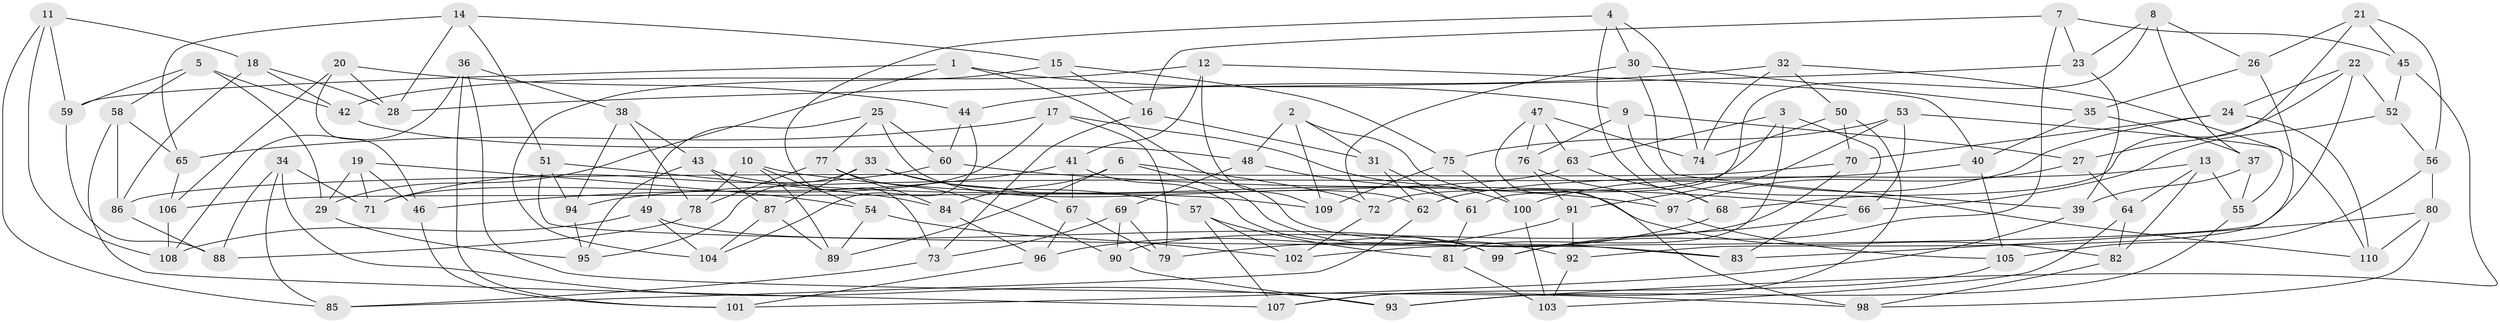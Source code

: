 // coarse degree distribution, {4: 0.7532467532467533, 3: 0.05194805194805195, 6: 0.025974025974025976, 5: 0.1038961038961039, 10: 0.012987012987012988, 7: 0.012987012987012988, 8: 0.025974025974025976, 11: 0.012987012987012988}
// Generated by graph-tools (version 1.1) at 2025/04/03/04/25 22:04:13]
// undirected, 110 vertices, 220 edges
graph export_dot {
graph [start="1"]
  node [color=gray90,style=filled];
  1;
  2;
  3;
  4;
  5;
  6;
  7;
  8;
  9;
  10;
  11;
  12;
  13;
  14;
  15;
  16;
  17;
  18;
  19;
  20;
  21;
  22;
  23;
  24;
  25;
  26;
  27;
  28;
  29;
  30;
  31;
  32;
  33;
  34;
  35;
  36;
  37;
  38;
  39;
  40;
  41;
  42;
  43;
  44;
  45;
  46;
  47;
  48;
  49;
  50;
  51;
  52;
  53;
  54;
  55;
  56;
  57;
  58;
  59;
  60;
  61;
  62;
  63;
  64;
  65;
  66;
  67;
  68;
  69;
  70;
  71;
  72;
  73;
  74;
  75;
  76;
  77;
  78;
  79;
  80;
  81;
  82;
  83;
  84;
  85;
  86;
  87;
  88;
  89;
  90;
  91;
  92;
  93;
  94;
  95;
  96;
  97;
  98;
  99;
  100;
  101;
  102;
  103;
  104;
  105;
  106;
  107;
  108;
  109;
  110;
  1 -- 29;
  1 -- 9;
  1 -- 83;
  1 -- 59;
  2 -- 48;
  2 -- 31;
  2 -- 109;
  2 -- 82;
  3 -- 63;
  3 -- 72;
  3 -- 83;
  3 -- 81;
  4 -- 73;
  4 -- 68;
  4 -- 74;
  4 -- 30;
  5 -- 42;
  5 -- 59;
  5 -- 29;
  5 -- 58;
  6 -- 72;
  6 -- 92;
  6 -- 84;
  6 -- 89;
  7 -- 23;
  7 -- 99;
  7 -- 45;
  7 -- 16;
  8 -- 37;
  8 -- 23;
  8 -- 61;
  8 -- 26;
  9 -- 27;
  9 -- 76;
  9 -- 110;
  10 -- 89;
  10 -- 54;
  10 -- 78;
  10 -- 97;
  11 -- 59;
  11 -- 108;
  11 -- 85;
  11 -- 18;
  12 -- 40;
  12 -- 109;
  12 -- 42;
  12 -- 41;
  13 -- 64;
  13 -- 62;
  13 -- 55;
  13 -- 82;
  14 -- 65;
  14 -- 15;
  14 -- 51;
  14 -- 28;
  15 -- 16;
  15 -- 75;
  15 -- 104;
  16 -- 31;
  16 -- 73;
  17 -- 65;
  17 -- 100;
  17 -- 71;
  17 -- 79;
  18 -- 42;
  18 -- 86;
  18 -- 28;
  19 -- 46;
  19 -- 29;
  19 -- 71;
  19 -- 54;
  20 -- 46;
  20 -- 28;
  20 -- 106;
  20 -- 44;
  21 -- 68;
  21 -- 56;
  21 -- 26;
  21 -- 45;
  22 -- 102;
  22 -- 52;
  22 -- 27;
  22 -- 24;
  23 -- 39;
  23 -- 28;
  24 -- 100;
  24 -- 110;
  24 -- 70;
  25 -- 49;
  25 -- 62;
  25 -- 60;
  25 -- 77;
  26 -- 35;
  26 -- 92;
  27 -- 64;
  27 -- 97;
  29 -- 95;
  30 -- 39;
  30 -- 35;
  30 -- 72;
  31 -- 61;
  31 -- 62;
  32 -- 74;
  32 -- 44;
  32 -- 50;
  32 -- 55;
  33 -- 95;
  33 -- 87;
  33 -- 57;
  33 -- 67;
  34 -- 88;
  34 -- 85;
  34 -- 71;
  34 -- 93;
  35 -- 37;
  35 -- 40;
  36 -- 38;
  36 -- 98;
  36 -- 108;
  36 -- 101;
  37 -- 39;
  37 -- 55;
  38 -- 94;
  38 -- 43;
  38 -- 78;
  39 -- 101;
  40 -- 94;
  40 -- 105;
  41 -- 46;
  41 -- 99;
  41 -- 67;
  42 -- 48;
  43 -- 87;
  43 -- 95;
  43 -- 109;
  44 -- 60;
  44 -- 104;
  45 -- 93;
  45 -- 52;
  46 -- 101;
  47 -- 74;
  47 -- 98;
  47 -- 76;
  47 -- 63;
  48 -- 61;
  48 -- 69;
  49 -- 108;
  49 -- 99;
  49 -- 104;
  50 -- 70;
  50 -- 74;
  50 -- 107;
  51 -- 94;
  51 -- 83;
  51 -- 84;
  52 -- 56;
  52 -- 66;
  53 -- 66;
  53 -- 75;
  53 -- 110;
  53 -- 91;
  54 -- 102;
  54 -- 89;
  55 -- 93;
  56 -- 105;
  56 -- 80;
  57 -- 81;
  57 -- 102;
  57 -- 107;
  58 -- 65;
  58 -- 86;
  58 -- 107;
  59 -- 88;
  60 -- 66;
  60 -- 71;
  61 -- 81;
  62 -- 85;
  63 -- 106;
  63 -- 68;
  64 -- 82;
  64 -- 103;
  65 -- 106;
  66 -- 99;
  67 -- 79;
  67 -- 96;
  68 -- 79;
  69 -- 73;
  69 -- 79;
  69 -- 90;
  70 -- 86;
  70 -- 90;
  72 -- 102;
  73 -- 85;
  75 -- 109;
  75 -- 100;
  76 -- 97;
  76 -- 91;
  77 -- 84;
  77 -- 78;
  77 -- 90;
  78 -- 88;
  80 -- 83;
  80 -- 98;
  80 -- 110;
  81 -- 103;
  82 -- 98;
  84 -- 96;
  86 -- 88;
  87 -- 104;
  87 -- 89;
  90 -- 93;
  91 -- 92;
  91 -- 96;
  92 -- 103;
  94 -- 95;
  96 -- 101;
  97 -- 105;
  100 -- 103;
  105 -- 107;
  106 -- 108;
}
